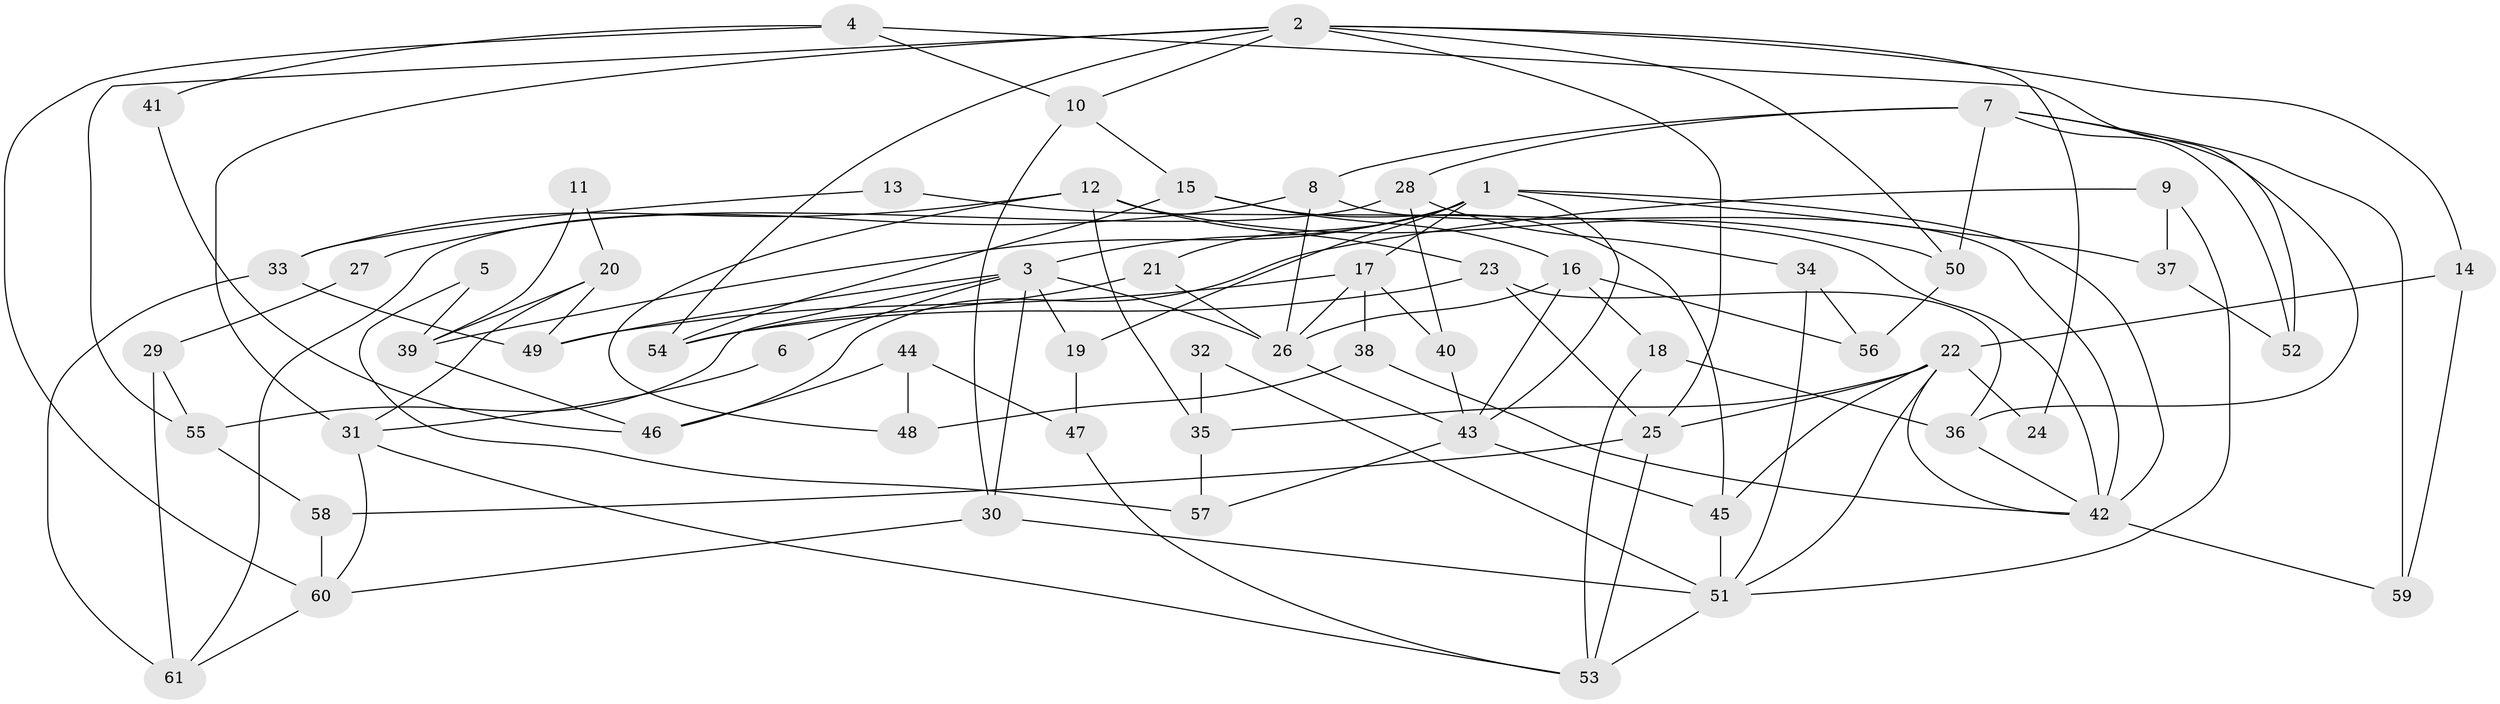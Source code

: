 // Generated by graph-tools (version 1.1) at 2025/14/03/09/25 04:14:53]
// undirected, 61 vertices, 122 edges
graph export_dot {
graph [start="1"]
  node [color=gray90,style=filled];
  1;
  2;
  3;
  4;
  5;
  6;
  7;
  8;
  9;
  10;
  11;
  12;
  13;
  14;
  15;
  16;
  17;
  18;
  19;
  20;
  21;
  22;
  23;
  24;
  25;
  26;
  27;
  28;
  29;
  30;
  31;
  32;
  33;
  34;
  35;
  36;
  37;
  38;
  39;
  40;
  41;
  42;
  43;
  44;
  45;
  46;
  47;
  48;
  49;
  50;
  51;
  52;
  53;
  54;
  55;
  56;
  57;
  58;
  59;
  60;
  61;
  1 -- 21;
  1 -- 42;
  1 -- 3;
  1 -- 17;
  1 -- 19;
  1 -- 37;
  1 -- 39;
  1 -- 43;
  2 -- 25;
  2 -- 10;
  2 -- 14;
  2 -- 24;
  2 -- 31;
  2 -- 50;
  2 -- 54;
  2 -- 55;
  3 -- 55;
  3 -- 6;
  3 -- 19;
  3 -- 26;
  3 -- 30;
  3 -- 49;
  4 -- 60;
  4 -- 10;
  4 -- 41;
  4 -- 52;
  5 -- 39;
  5 -- 57;
  6 -- 31;
  7 -- 8;
  7 -- 28;
  7 -- 36;
  7 -- 50;
  7 -- 52;
  7 -- 59;
  8 -- 26;
  8 -- 42;
  8 -- 27;
  9 -- 51;
  9 -- 37;
  9 -- 46;
  10 -- 30;
  10 -- 15;
  11 -- 39;
  11 -- 20;
  12 -- 48;
  12 -- 50;
  12 -- 23;
  12 -- 33;
  12 -- 35;
  13 -- 33;
  13 -- 42;
  14 -- 59;
  14 -- 22;
  15 -- 16;
  15 -- 45;
  15 -- 54;
  16 -- 18;
  16 -- 26;
  16 -- 43;
  16 -- 56;
  17 -- 26;
  17 -- 38;
  17 -- 40;
  17 -- 49;
  18 -- 36;
  18 -- 53;
  19 -- 47;
  20 -- 31;
  20 -- 49;
  20 -- 39;
  21 -- 26;
  21 -- 54;
  22 -- 51;
  22 -- 24;
  22 -- 25;
  22 -- 35;
  22 -- 42;
  22 -- 45;
  23 -- 54;
  23 -- 25;
  23 -- 36;
  25 -- 53;
  25 -- 58;
  26 -- 43;
  27 -- 29;
  28 -- 40;
  28 -- 34;
  28 -- 61;
  29 -- 55;
  29 -- 61;
  30 -- 51;
  30 -- 60;
  31 -- 60;
  31 -- 53;
  32 -- 51;
  32 -- 35;
  33 -- 49;
  33 -- 61;
  34 -- 56;
  34 -- 51;
  35 -- 57;
  36 -- 42;
  37 -- 52;
  38 -- 42;
  38 -- 48;
  39 -- 46;
  40 -- 43;
  41 -- 46;
  42 -- 59;
  43 -- 45;
  43 -- 57;
  44 -- 47;
  44 -- 46;
  44 -- 48;
  45 -- 51;
  47 -- 53;
  50 -- 56;
  51 -- 53;
  55 -- 58;
  58 -- 60;
  60 -- 61;
}
